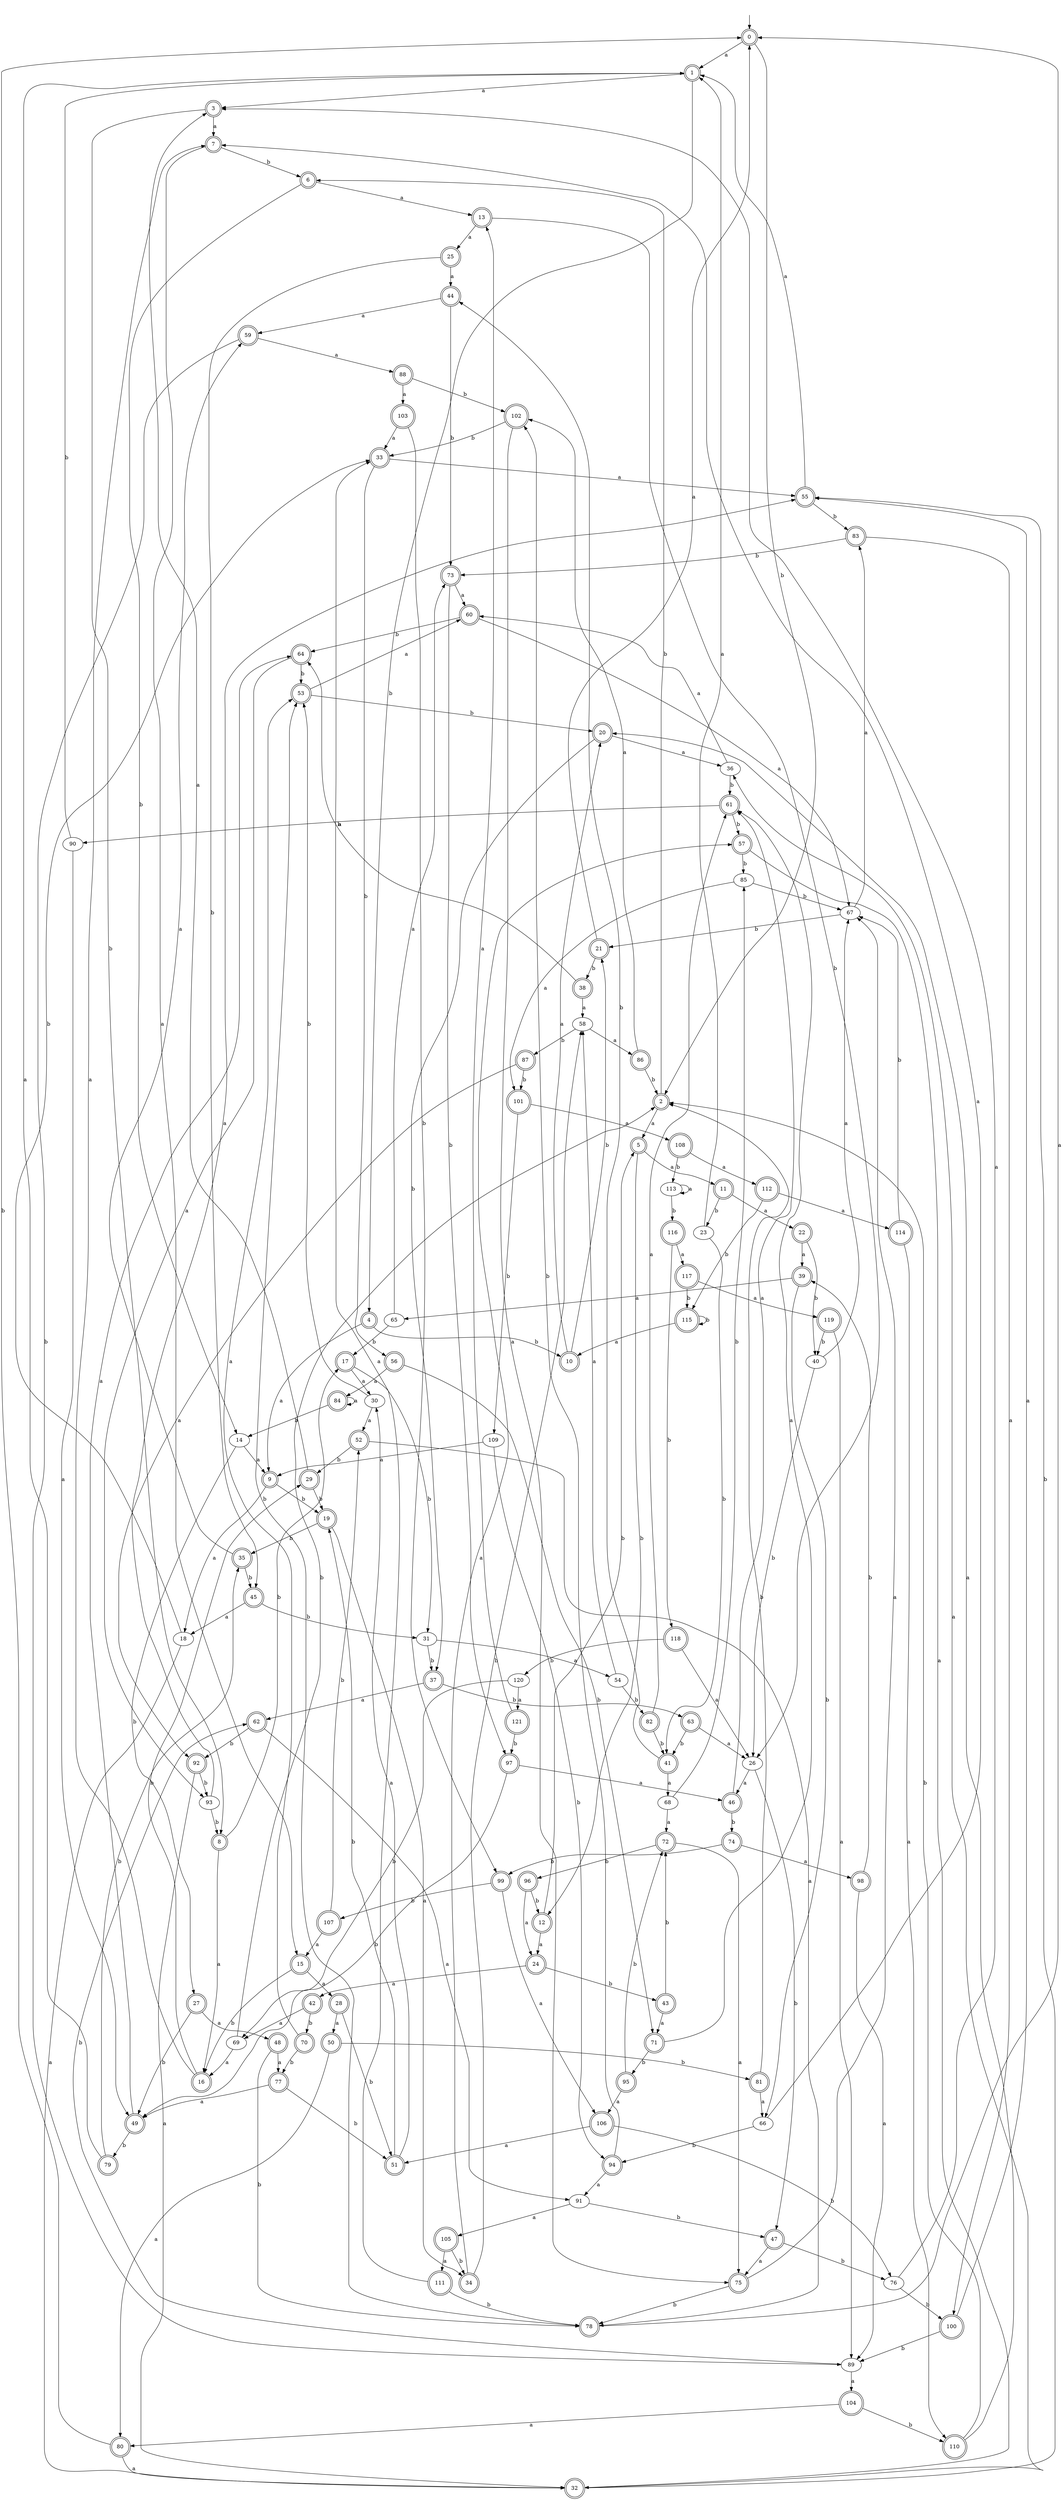 digraph RandomDFA {
  __start0 [label="", shape=none];
  __start0 -> 0 [label=""];
  0 [shape=circle] [shape=doublecircle]
  0 -> 1 [label="a"]
  0 -> 2 [label="b"]
  1 [shape=doublecircle]
  1 -> 3 [label="a"]
  1 -> 4 [label="b"]
  2 [shape=doublecircle]
  2 -> 5 [label="a"]
  2 -> 6 [label="b"]
  3 [shape=doublecircle]
  3 -> 7 [label="a"]
  3 -> 8 [label="b"]
  4 [shape=doublecircle]
  4 -> 9 [label="a"]
  4 -> 10 [label="b"]
  5 [shape=doublecircle]
  5 -> 11 [label="a"]
  5 -> 12 [label="b"]
  6 [shape=doublecircle]
  6 -> 13 [label="a"]
  6 -> 14 [label="b"]
  7 [shape=doublecircle]
  7 -> 15 [label="a"]
  7 -> 6 [label="b"]
  8 [shape=doublecircle]
  8 -> 16 [label="a"]
  8 -> 17 [label="b"]
  9 [shape=doublecircle]
  9 -> 18 [label="a"]
  9 -> 19 [label="b"]
  10 [shape=doublecircle]
  10 -> 20 [label="a"]
  10 -> 21 [label="b"]
  11 [shape=doublecircle]
  11 -> 22 [label="a"]
  11 -> 23 [label="b"]
  12 [shape=doublecircle]
  12 -> 24 [label="a"]
  12 -> 5 [label="b"]
  13 [shape=doublecircle]
  13 -> 25 [label="a"]
  13 -> 26 [label="b"]
  14
  14 -> 9 [label="a"]
  14 -> 27 [label="b"]
  15 [shape=doublecircle]
  15 -> 28 [label="a"]
  15 -> 16 [label="b"]
  16 [shape=doublecircle]
  16 -> 7 [label="a"]
  16 -> 29 [label="b"]
  17 [shape=doublecircle]
  17 -> 30 [label="a"]
  17 -> 31 [label="b"]
  18
  18 -> 32 [label="a"]
  18 -> 33 [label="b"]
  19 [shape=doublecircle]
  19 -> 34 [label="a"]
  19 -> 35 [label="b"]
  20 [shape=doublecircle]
  20 -> 36 [label="a"]
  20 -> 37 [label="b"]
  21 [shape=doublecircle]
  21 -> 0 [label="a"]
  21 -> 38 [label="b"]
  22 [shape=doublecircle]
  22 -> 39 [label="a"]
  22 -> 40 [label="b"]
  23
  23 -> 1 [label="a"]
  23 -> 41 [label="b"]
  24 [shape=doublecircle]
  24 -> 42 [label="a"]
  24 -> 43 [label="b"]
  25 [shape=doublecircle]
  25 -> 44 [label="a"]
  25 -> 45 [label="b"]
  26
  26 -> 46 [label="a"]
  26 -> 47 [label="b"]
  27 [shape=doublecircle]
  27 -> 48 [label="a"]
  27 -> 49 [label="b"]
  28 [shape=doublecircle]
  28 -> 50 [label="a"]
  28 -> 51 [label="b"]
  29 [shape=doublecircle]
  29 -> 3 [label="a"]
  29 -> 19 [label="b"]
  30
  30 -> 52 [label="a"]
  30 -> 53 [label="b"]
  31
  31 -> 54 [label="a"]
  31 -> 37 [label="b"]
  32 [shape=doublecircle]
  32 -> 36 [label="a"]
  32 -> 55 [label="b"]
  33 [shape=doublecircle]
  33 -> 55 [label="a"]
  33 -> 56 [label="b"]
  34 [shape=doublecircle]
  34 -> 57 [label="a"]
  34 -> 58 [label="b"]
  35 [shape=doublecircle]
  35 -> 59 [label="a"]
  35 -> 45 [label="b"]
  36
  36 -> 60 [label="a"]
  36 -> 61 [label="b"]
  37 [shape=doublecircle]
  37 -> 62 [label="a"]
  37 -> 63 [label="b"]
  38 [shape=doublecircle]
  38 -> 58 [label="a"]
  38 -> 64 [label="b"]
  39 [shape=doublecircle]
  39 -> 65 [label="a"]
  39 -> 66 [label="b"]
  40
  40 -> 67 [label="a"]
  40 -> 26 [label="b"]
  41 [shape=doublecircle]
  41 -> 68 [label="a"]
  41 -> 44 [label="b"]
  42 [shape=doublecircle]
  42 -> 69 [label="a"]
  42 -> 70 [label="b"]
  43 [shape=doublecircle]
  43 -> 71 [label="a"]
  43 -> 72 [label="b"]
  44 [shape=doublecircle]
  44 -> 59 [label="a"]
  44 -> 73 [label="b"]
  45 [shape=doublecircle]
  45 -> 18 [label="a"]
  45 -> 31 [label="b"]
  46 [shape=doublecircle]
  46 -> 61 [label="a"]
  46 -> 74 [label="b"]
  47 [shape=doublecircle]
  47 -> 75 [label="a"]
  47 -> 76 [label="b"]
  48 [shape=doublecircle]
  48 -> 77 [label="a"]
  48 -> 78 [label="b"]
  49 [shape=doublecircle]
  49 -> 64 [label="a"]
  49 -> 79 [label="b"]
  50 [shape=doublecircle]
  50 -> 80 [label="a"]
  50 -> 81 [label="b"]
  51 [shape=doublecircle]
  51 -> 30 [label="a"]
  51 -> 19 [label="b"]
  52 [shape=doublecircle]
  52 -> 78 [label="a"]
  52 -> 29 [label="b"]
  53 [shape=doublecircle]
  53 -> 60 [label="a"]
  53 -> 20 [label="b"]
  54
  54 -> 58 [label="a"]
  54 -> 82 [label="b"]
  55 [shape=doublecircle]
  55 -> 1 [label="a"]
  55 -> 83 [label="b"]
  56 [shape=doublecircle]
  56 -> 84 [label="a"]
  56 -> 71 [label="b"]
  57 [shape=doublecircle]
  57 -> 32 [label="a"]
  57 -> 85 [label="b"]
  58
  58 -> 86 [label="a"]
  58 -> 87 [label="b"]
  59 [shape=doublecircle]
  59 -> 88 [label="a"]
  59 -> 89 [label="b"]
  60 [shape=doublecircle]
  60 -> 67 [label="a"]
  60 -> 64 [label="b"]
  61 [shape=doublecircle]
  61 -> 90 [label="a"]
  61 -> 57 [label="b"]
  62 [shape=doublecircle]
  62 -> 91 [label="a"]
  62 -> 92 [label="b"]
  63 [shape=doublecircle]
  63 -> 26 [label="a"]
  63 -> 41 [label="b"]
  64 [shape=doublecircle]
  64 -> 93 [label="a"]
  64 -> 53 [label="b"]
  65
  65 -> 73 [label="a"]
  65 -> 17 [label="b"]
  66
  66 -> 7 [label="a"]
  66 -> 94 [label="b"]
  67
  67 -> 83 [label="a"]
  67 -> 21 [label="b"]
  68
  68 -> 72 [label="a"]
  68 -> 85 [label="b"]
  69
  69 -> 16 [label="a"]
  69 -> 2 [label="b"]
  70 [shape=doublecircle]
  70 -> 53 [label="a"]
  70 -> 77 [label="b"]
  71 [shape=doublecircle]
  71 -> 61 [label="a"]
  71 -> 95 [label="b"]
  72 [shape=doublecircle]
  72 -> 75 [label="a"]
  72 -> 96 [label="b"]
  73 [shape=doublecircle]
  73 -> 60 [label="a"]
  73 -> 97 [label="b"]
  74 [shape=doublecircle]
  74 -> 98 [label="a"]
  74 -> 99 [label="b"]
  75 [shape=doublecircle]
  75 -> 67 [label="a"]
  75 -> 78 [label="b"]
  76
  76 -> 3 [label="a"]
  76 -> 100 [label="b"]
  77 [shape=doublecircle]
  77 -> 49 [label="a"]
  77 -> 51 [label="b"]
  78 [shape=doublecircle]
  78 -> 0 [label="a"]
  78 -> 53 [label="b"]
  79 [shape=doublecircle]
  79 -> 1 [label="a"]
  79 -> 35 [label="b"]
  80 [shape=doublecircle]
  80 -> 32 [label="a"]
  80 -> 0 [label="b"]
  81 [shape=doublecircle]
  81 -> 66 [label="a"]
  81 -> 2 [label="b"]
  82 [shape=doublecircle]
  82 -> 61 [label="a"]
  82 -> 41 [label="b"]
  83 [shape=doublecircle]
  83 -> 100 [label="a"]
  83 -> 73 [label="b"]
  84 [shape=doublecircle]
  84 -> 84 [label="a"]
  84 -> 14 [label="b"]
  85
  85 -> 101 [label="a"]
  85 -> 67 [label="b"]
  86 [shape=doublecircle]
  86 -> 102 [label="a"]
  86 -> 2 [label="b"]
  87 [shape=doublecircle]
  87 -> 92 [label="a"]
  87 -> 101 [label="b"]
  88 [shape=doublecircle]
  88 -> 103 [label="a"]
  88 -> 102 [label="b"]
  89
  89 -> 104 [label="a"]
  89 -> 62 [label="b"]
  90
  90 -> 49 [label="a"]
  90 -> 1 [label="b"]
  91
  91 -> 105 [label="a"]
  91 -> 47 [label="b"]
  92 [shape=doublecircle]
  92 -> 32 [label="a"]
  92 -> 93 [label="b"]
  93
  93 -> 55 [label="a"]
  93 -> 8 [label="b"]
  94 [shape=doublecircle]
  94 -> 91 [label="a"]
  94 -> 102 [label="b"]
  95 [shape=doublecircle]
  95 -> 106 [label="a"]
  95 -> 72 [label="b"]
  96 [shape=doublecircle]
  96 -> 24 [label="a"]
  96 -> 12 [label="b"]
  97 [shape=doublecircle]
  97 -> 46 [label="a"]
  97 -> 49 [label="b"]
  98 [shape=doublecircle]
  98 -> 89 [label="a"]
  98 -> 39 [label="b"]
  99 [shape=doublecircle]
  99 -> 106 [label="a"]
  99 -> 107 [label="b"]
  100 [shape=doublecircle]
  100 -> 55 [label="a"]
  100 -> 89 [label="b"]
  101 [shape=doublecircle]
  101 -> 108 [label="a"]
  101 -> 109 [label="b"]
  102 [shape=doublecircle]
  102 -> 75 [label="a"]
  102 -> 33 [label="b"]
  103 [shape=doublecircle]
  103 -> 33 [label="a"]
  103 -> 99 [label="b"]
  104 [shape=doublecircle]
  104 -> 80 [label="a"]
  104 -> 110 [label="b"]
  105 [shape=doublecircle]
  105 -> 111 [label="a"]
  105 -> 34 [label="b"]
  106 [shape=doublecircle]
  106 -> 51 [label="a"]
  106 -> 76 [label="b"]
  107 [shape=doublecircle]
  107 -> 15 [label="a"]
  107 -> 52 [label="b"]
  108 [shape=doublecircle]
  108 -> 112 [label="a"]
  108 -> 113 [label="b"]
  109
  109 -> 9 [label="a"]
  109 -> 94 [label="b"]
  110 [shape=doublecircle]
  110 -> 20 [label="a"]
  110 -> 2 [label="b"]
  111 [shape=doublecircle]
  111 -> 33 [label="a"]
  111 -> 78 [label="b"]
  112 [shape=doublecircle]
  112 -> 114 [label="a"]
  112 -> 115 [label="b"]
  113
  113 -> 113 [label="a"]
  113 -> 116 [label="b"]
  114 [shape=doublecircle]
  114 -> 110 [label="a"]
  114 -> 67 [label="b"]
  115 [shape=doublecircle]
  115 -> 10 [label="a"]
  115 -> 115 [label="b"]
  116 [shape=doublecircle]
  116 -> 117 [label="a"]
  116 -> 118 [label="b"]
  117 [shape=doublecircle]
  117 -> 119 [label="a"]
  117 -> 115 [label="b"]
  118 [shape=doublecircle]
  118 -> 26 [label="a"]
  118 -> 120 [label="b"]
  119 [shape=doublecircle]
  119 -> 89 [label="a"]
  119 -> 40 [label="b"]
  120
  120 -> 121 [label="a"]
  120 -> 69 [label="b"]
  121 [shape=doublecircle]
  121 -> 13 [label="a"]
  121 -> 97 [label="b"]
}
